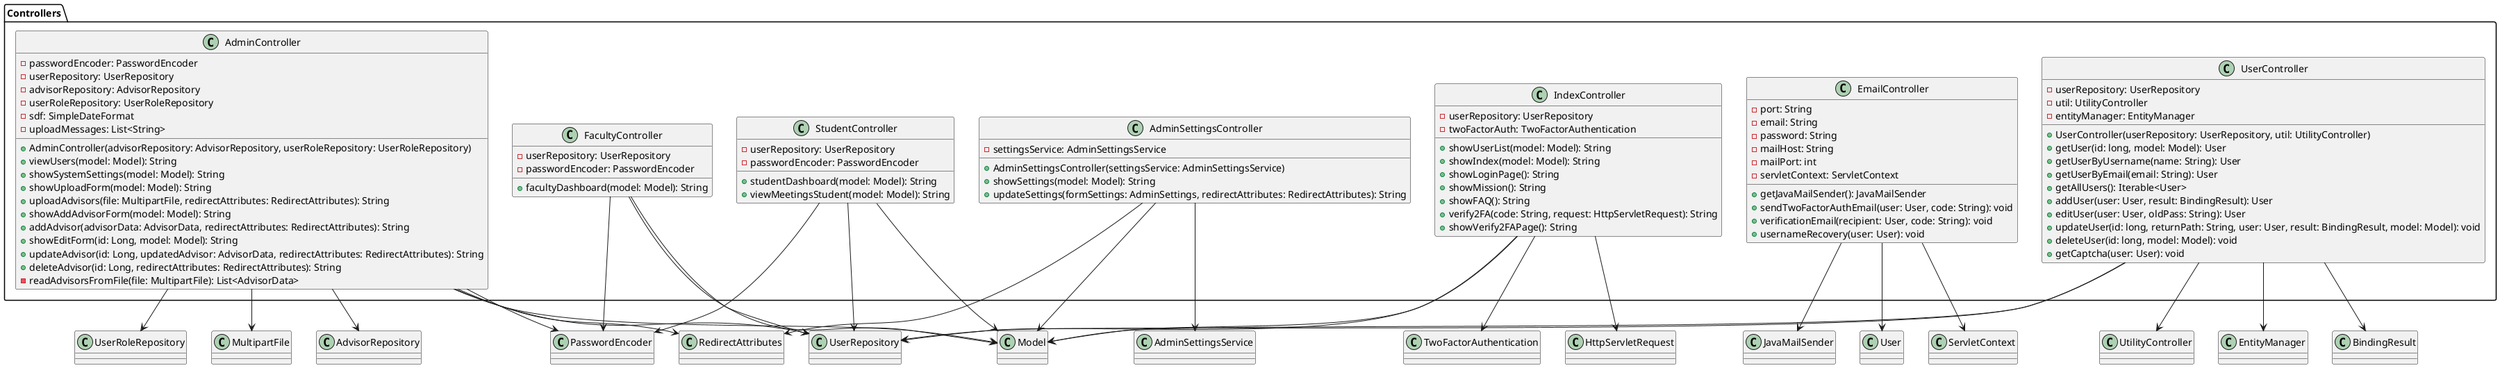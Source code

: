 @startuml

package "Controllers" {
    class AdminController {
        - passwordEncoder: PasswordEncoder
        - userRepository: UserRepository
        - advisorRepository: AdvisorRepository
        - userRoleRepository: UserRoleRepository
        - sdf: SimpleDateFormat
        - uploadMessages: List<String>
        + AdminController(advisorRepository: AdvisorRepository, userRoleRepository: UserRoleRepository)
        + viewUsers(model: Model): String
        + showSystemSettings(model: Model): String
        + showUploadForm(model: Model): String
        + uploadAdvisors(file: MultipartFile, redirectAttributes: RedirectAttributes): String
        + showAddAdvisorForm(model: Model): String
        + addAdvisor(advisorData: AdvisorData, redirectAttributes: RedirectAttributes): String
        + showEditForm(id: Long, model: Model): String
        + updateAdvisor(id: Long, updatedAdvisor: AdvisorData, redirectAttributes: RedirectAttributes): String
        + deleteAdvisor(id: Long, redirectAttributes: RedirectAttributes): String
        - readAdvisorsFromFile(file: MultipartFile): List<AdvisorData>
    }

    class FacultyController {
        - userRepository: UserRepository
        - passwordEncoder: PasswordEncoder
        + facultyDashboard(model: Model): String
    }

    class StudentController {
        - userRepository: UserRepository
        - passwordEncoder: PasswordEncoder
        + studentDashboard(model: Model): String
        + viewMeetingsStudent(model: Model): String
    }

    class AdminSettingsController {
        - settingsService: AdminSettingsService
        + AdminSettingsController(settingsService: AdminSettingsService)
        + showSettings(model: Model): String
        + updateSettings(formSettings: AdminSettings, redirectAttributes: RedirectAttributes): String
    }

    class EmailController {
        - port: String
        - email: String
        - password: String
        - mailHost: String
        - mailPort: int
        - servletContext: ServletContext
        + getJavaMailSender(): JavaMailSender
        + sendTwoFactorAuthEmail(user: User, code: String): void
        + verificationEmail(recipient: User, code: String): void
        + usernameRecovery(user: User): void
    }

    class IndexController {
        - userRepository: UserRepository
        - twoFactorAuth: TwoFactorAuthentication
        + showUserList(model: Model): String
        + showIndex(model: Model): String
        + showLoginPage(): String
        + showMission(): String
        + showFAQ(): String
        + verify2FA(code: String, request: HttpServletRequest): String
        + showVerify2FAPage(): String
    }

    class UserController {
        - userRepository: UserRepository
        - util: UtilityController
        - entityManager: EntityManager
        + UserController(userRepository: UserRepository, util: UtilityController)
        + getUser(id: long, model: Model): User
        + getUserByUsername(name: String): User
        + getUserByEmail(email: String): User
        + getAllUsers(): Iterable<User>
        + addUser(user: User, result: BindingResult): User
        + editUser(user: User, oldPass: String): User
        + updateUser(id: long, returnPath: String, user: User, result: BindingResult, model: Model): void
        + deleteUser(id: long, model: Model): void
        + getCaptcha(user: User): void
    }
}

AdminController --> UserRepository
AdminController --> AdvisorRepository
AdminController --> UserRoleRepository
AdminController --> PasswordEncoder
AdminController --> Model
AdminController --> MultipartFile
AdminController --> RedirectAttributes

FacultyController --> UserRepository
FacultyController --> PasswordEncoder
FacultyController --> Model

StudentController --> UserRepository
StudentController --> PasswordEncoder
StudentController --> Model

AdminSettingsController --> AdminSettingsService
AdminSettingsController --> Model
AdminSettingsController --> RedirectAttributes

EmailController --> JavaMailSender
EmailController --> User
EmailController --> ServletContext

IndexController --> UserRepository
IndexController --> TwoFactorAuthentication
IndexController --> Model
IndexController --> HttpServletRequest

UserController --> UserRepository
UserController --> UtilityController
UserController --> EntityManager
UserController --> Model
UserController --> BindingResult

@enduml
